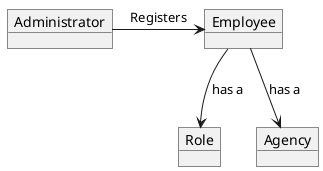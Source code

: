 @startuml

object Employee
object Role
object Agency
object Administrator

Administrator -> Employee: Registers
Employee --> Role: has a
Employee --> Agency: has a

@enduml
